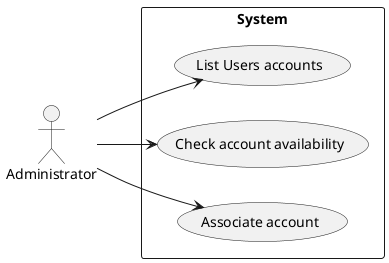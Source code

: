 @startuml


actor "Administrator"

left to right direction
rectangle "System"{

    "Administrator" --> (List Users accounts)

    "Administrator" --> (Check account availability)

    "Administrator" --> (Associate account)

}

@enduml